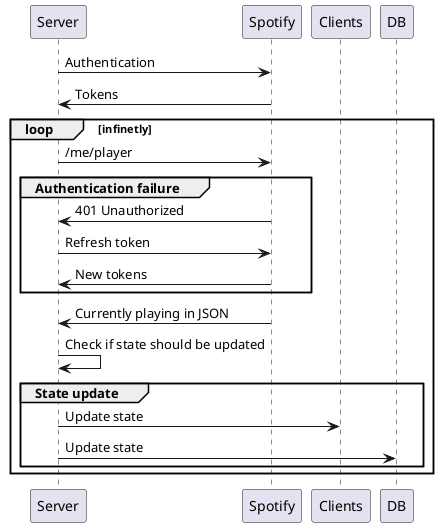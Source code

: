 @startuml
Server -> Spotify: Authentication
Spotify -> Server: Tokens

loop infinetly
    Server -> Spotify: /me/player
    group Authentication failure
        Spotify -> Server: 401 Unauthorized
        Server -> Spotify: Refresh token
        Spotify -> Server: New tokens
    end

    Spotify -> Server: Currently playing in JSON
    Server -> Server: Check if state should be updated
    group State update
        Server -> Clients: Update state
        Server -> DB: Update state
    end
end
@enduml
